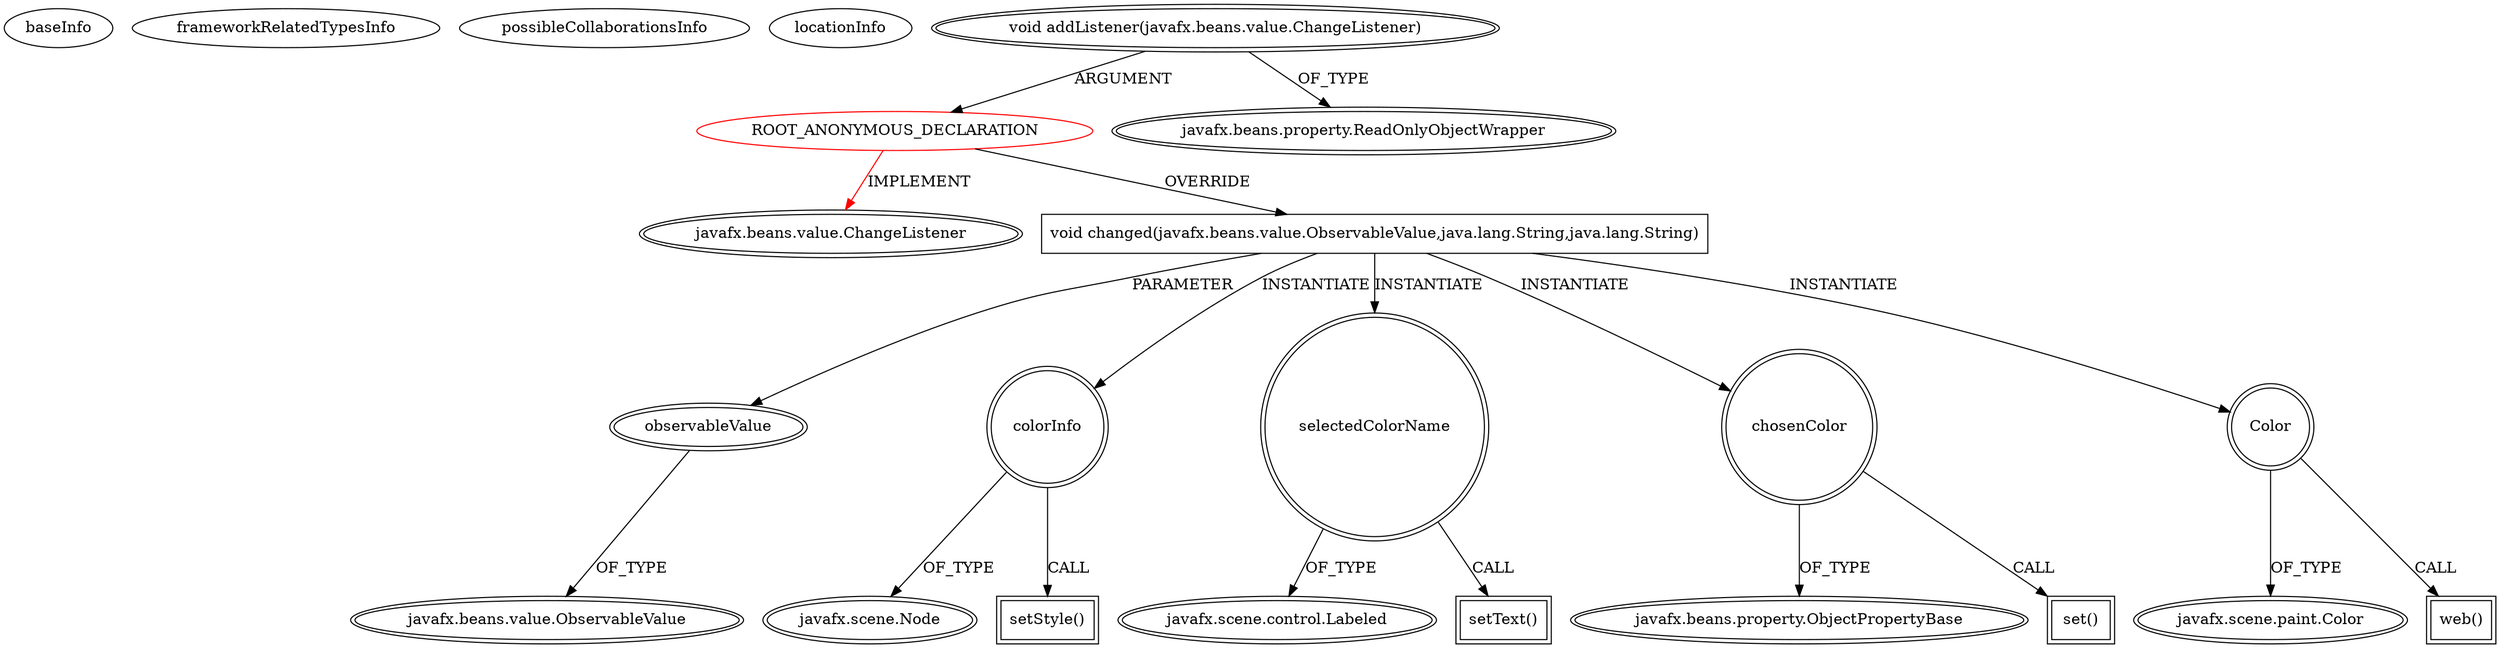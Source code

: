 digraph {
baseInfo[graphId=1185,category="extension_graph",isAnonymous=true,possibleRelation=false]
frameworkRelatedTypesInfo[0="javafx.beans.value.ChangeListener"]
possibleCollaborationsInfo[]
locationInfo[projectName="SaiPradeepDandem-javafx2-gradient-builder",filePath="/SaiPradeepDandem-javafx2-gradient-builder/javafx2-gradient-builder-master/src/main/java/com/javafx/gradientbuilder/application/ColorPicker.java",contextSignature="void ColorChooser()",graphId="1185"]
0[label="ROOT_ANONYMOUS_DECLARATION",vertexType="ROOT_ANONYMOUS_DECLARATION",isFrameworkType=false,color=red]
1[label="javafx.beans.value.ChangeListener",vertexType="FRAMEWORK_INTERFACE_TYPE",isFrameworkType=true,peripheries=2]
2[label="void addListener(javafx.beans.value.ChangeListener)",vertexType="OUTSIDE_CALL",isFrameworkType=true,peripheries=2]
3[label="javafx.beans.property.ReadOnlyObjectWrapper",vertexType="FRAMEWORK_CLASS_TYPE",isFrameworkType=true,peripheries=2]
4[label="void changed(javafx.beans.value.ObservableValue,java.lang.String,java.lang.String)",vertexType="OVERRIDING_METHOD_DECLARATION",isFrameworkType=false,shape=box]
5[label="observableValue",vertexType="PARAMETER_DECLARATION",isFrameworkType=true,peripheries=2]
6[label="javafx.beans.value.ObservableValue",vertexType="FRAMEWORK_INTERFACE_TYPE",isFrameworkType=true,peripheries=2]
7[label="colorInfo",vertexType="VARIABLE_EXPRESION",isFrameworkType=true,peripheries=2,shape=circle]
9[label="javafx.scene.Node",vertexType="FRAMEWORK_CLASS_TYPE",isFrameworkType=true,peripheries=2]
8[label="setStyle()",vertexType="INSIDE_CALL",isFrameworkType=true,peripheries=2,shape=box]
10[label="selectedColorName",vertexType="VARIABLE_EXPRESION",isFrameworkType=true,peripheries=2,shape=circle]
12[label="javafx.scene.control.Labeled",vertexType="FRAMEWORK_CLASS_TYPE",isFrameworkType=true,peripheries=2]
11[label="setText()",vertexType="INSIDE_CALL",isFrameworkType=true,peripheries=2,shape=box]
13[label="chosenColor",vertexType="VARIABLE_EXPRESION",isFrameworkType=true,peripheries=2,shape=circle]
15[label="javafx.beans.property.ObjectPropertyBase",vertexType="FRAMEWORK_CLASS_TYPE",isFrameworkType=true,peripheries=2]
14[label="set()",vertexType="INSIDE_CALL",isFrameworkType=true,peripheries=2,shape=box]
16[label="Color",vertexType="VARIABLE_EXPRESION",isFrameworkType=true,peripheries=2,shape=circle]
18[label="javafx.scene.paint.Color",vertexType="FRAMEWORK_CLASS_TYPE",isFrameworkType=true,peripheries=2]
17[label="web()",vertexType="INSIDE_CALL",isFrameworkType=true,peripheries=2,shape=box]
0->1[label="IMPLEMENT",color=red]
2->0[label="ARGUMENT"]
2->3[label="OF_TYPE"]
0->4[label="OVERRIDE"]
5->6[label="OF_TYPE"]
4->5[label="PARAMETER"]
4->7[label="INSTANTIATE"]
7->9[label="OF_TYPE"]
7->8[label="CALL"]
4->10[label="INSTANTIATE"]
10->12[label="OF_TYPE"]
10->11[label="CALL"]
4->13[label="INSTANTIATE"]
13->15[label="OF_TYPE"]
13->14[label="CALL"]
4->16[label="INSTANTIATE"]
16->18[label="OF_TYPE"]
16->17[label="CALL"]
}

